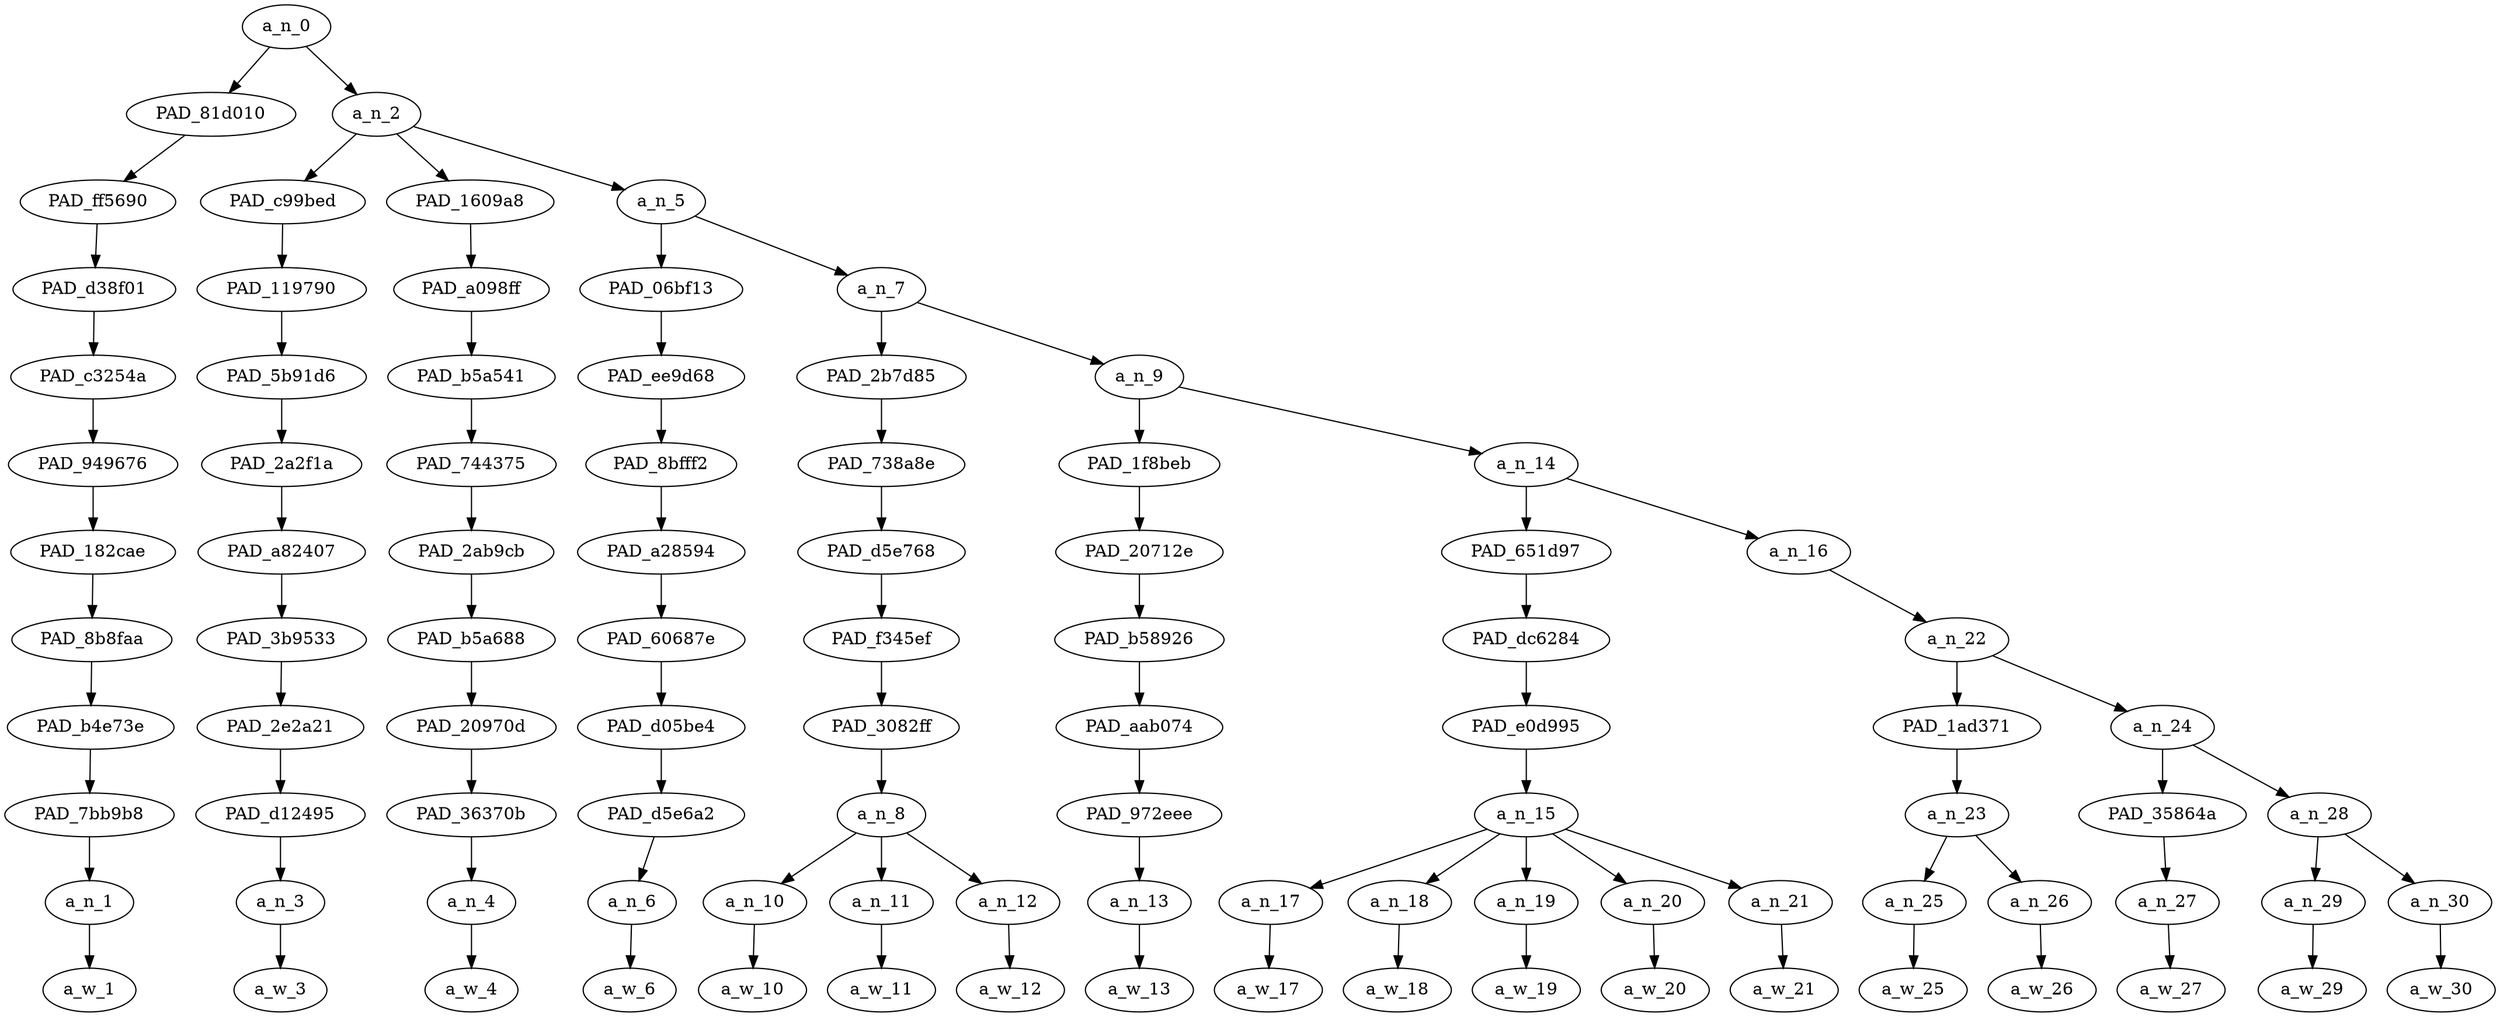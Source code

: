 strict digraph "" {
	a_n_0	[div_dir=1,
		index=0,
		level=11,
		pos="1.3606770833333333,11!",
		text_span="[0, 1, 2, 3, 4, 5, 6, 7, 8, 9, 10, 11, 12, 13, 14, 15, 16, 17]",
		value=1.00000000];
	PAD_81d010	[div_dir=1,
		index=0,
		level=10,
		pos="0.0,10!",
		text_span="[0]",
		value=0.04567191];
	a_n_0 -> PAD_81d010;
	a_n_2	[div_dir=1,
		index=1,
		level=10,
		pos="2.7213541666666665,10!",
		text_span="[1, 2, 3, 4, 5, 6, 7, 8, 9, 10, 11, 12, 13, 14, 15, 16, 17]",
		value=0.95414310];
	a_n_0 -> a_n_2;
	PAD_ff5690	[div_dir=1,
		index=0,
		level=9,
		pos="0.0,9!",
		text_span="[0]",
		value=0.04567191];
	PAD_81d010 -> PAD_ff5690;
	PAD_d38f01	[div_dir=1,
		index=0,
		level=8,
		pos="0.0,8!",
		text_span="[0]",
		value=0.04567191];
	PAD_ff5690 -> PAD_d38f01;
	PAD_c3254a	[div_dir=1,
		index=0,
		level=7,
		pos="0.0,7!",
		text_span="[0]",
		value=0.04567191];
	PAD_d38f01 -> PAD_c3254a;
	PAD_949676	[div_dir=1,
		index=0,
		level=6,
		pos="0.0,6!",
		text_span="[0]",
		value=0.04567191];
	PAD_c3254a -> PAD_949676;
	PAD_182cae	[div_dir=1,
		index=0,
		level=5,
		pos="0.0,5!",
		text_span="[0]",
		value=0.04567191];
	PAD_949676 -> PAD_182cae;
	PAD_8b8faa	[div_dir=1,
		index=0,
		level=4,
		pos="0.0,4!",
		text_span="[0]",
		value=0.04567191];
	PAD_182cae -> PAD_8b8faa;
	PAD_b4e73e	[div_dir=1,
		index=0,
		level=3,
		pos="0.0,3!",
		text_span="[0]",
		value=0.04567191];
	PAD_8b8faa -> PAD_b4e73e;
	PAD_7bb9b8	[div_dir=1,
		index=0,
		level=2,
		pos="0.0,2!",
		text_span="[0]",
		value=0.04567191];
	PAD_b4e73e -> PAD_7bb9b8;
	a_n_1	[div_dir=1,
		index=0,
		level=1,
		pos="0.0,1!",
		text_span="[0]",
		value=0.04567191];
	PAD_7bb9b8 -> a_n_1;
	a_w_1	[div_dir=0,
		index=0,
		level=0,
		pos="0,0!",
		text_span="[0]",
		value="<user>"];
	a_n_1 -> a_w_1;
	PAD_c99bed	[div_dir=-1,
		index=1,
		level=9,
		pos="1.0,9!",
		text_span="[1]",
		value=0.06887013];
	a_n_2 -> PAD_c99bed;
	PAD_1609a8	[div_dir=-1,
		index=2,
		level=9,
		pos="2.0,9!",
		text_span="[2]",
		value=0.05997177];
	a_n_2 -> PAD_1609a8;
	a_n_5	[div_dir=1,
		index=3,
		level=9,
		pos="5.1640625,9!",
		text_span="[3, 4, 5, 6, 7, 8, 9, 10, 11, 12, 13, 14, 15, 16, 17]",
		value=0.82513009];
	a_n_2 -> a_n_5;
	PAD_119790	[div_dir=-1,
		index=1,
		level=8,
		pos="1.0,8!",
		text_span="[1]",
		value=0.06887013];
	PAD_c99bed -> PAD_119790;
	PAD_5b91d6	[div_dir=-1,
		index=1,
		level=7,
		pos="1.0,7!",
		text_span="[1]",
		value=0.06887013];
	PAD_119790 -> PAD_5b91d6;
	PAD_2a2f1a	[div_dir=-1,
		index=1,
		level=6,
		pos="1.0,6!",
		text_span="[1]",
		value=0.06887013];
	PAD_5b91d6 -> PAD_2a2f1a;
	PAD_a82407	[div_dir=-1,
		index=1,
		level=5,
		pos="1.0,5!",
		text_span="[1]",
		value=0.06887013];
	PAD_2a2f1a -> PAD_a82407;
	PAD_3b9533	[div_dir=-1,
		index=1,
		level=4,
		pos="1.0,4!",
		text_span="[1]",
		value=0.06887013];
	PAD_a82407 -> PAD_3b9533;
	PAD_2e2a21	[div_dir=-1,
		index=1,
		level=3,
		pos="1.0,3!",
		text_span="[1]",
		value=0.06887013];
	PAD_3b9533 -> PAD_2e2a21;
	PAD_d12495	[div_dir=-1,
		index=1,
		level=2,
		pos="1.0,2!",
		text_span="[1]",
		value=0.06887013];
	PAD_2e2a21 -> PAD_d12495;
	a_n_3	[div_dir=-1,
		index=1,
		level=1,
		pos="1.0,1!",
		text_span="[1]",
		value=0.06887013];
	PAD_d12495 -> a_n_3;
	a_w_3	[div_dir=0,
		index=1,
		level=0,
		pos="1,0!",
		text_span="[1]",
		value=add];
	a_n_3 -> a_w_3;
	PAD_a098ff	[div_dir=-1,
		index=2,
		level=8,
		pos="2.0,8!",
		text_span="[2]",
		value=0.05997177];
	PAD_1609a8 -> PAD_a098ff;
	PAD_b5a541	[div_dir=-1,
		index=2,
		level=7,
		pos="2.0,7!",
		text_span="[2]",
		value=0.05997177];
	PAD_a098ff -> PAD_b5a541;
	PAD_744375	[div_dir=-1,
		index=2,
		level=6,
		pos="2.0,6!",
		text_span="[2]",
		value=0.05997177];
	PAD_b5a541 -> PAD_744375;
	PAD_2ab9cb	[div_dir=-1,
		index=2,
		level=5,
		pos="2.0,5!",
		text_span="[2]",
		value=0.05997177];
	PAD_744375 -> PAD_2ab9cb;
	PAD_b5a688	[div_dir=-1,
		index=2,
		level=4,
		pos="2.0,4!",
		text_span="[2]",
		value=0.05997177];
	PAD_2ab9cb -> PAD_b5a688;
	PAD_20970d	[div_dir=-1,
		index=2,
		level=3,
		pos="2.0,3!",
		text_span="[2]",
		value=0.05997177];
	PAD_b5a688 -> PAD_20970d;
	PAD_36370b	[div_dir=-1,
		index=2,
		level=2,
		pos="2.0,2!",
		text_span="[2]",
		value=0.05997177];
	PAD_20970d -> PAD_36370b;
	a_n_4	[div_dir=-1,
		index=2,
		level=1,
		pos="2.0,1!",
		text_span="[2]",
		value=0.05997177];
	PAD_36370b -> a_n_4;
	a_w_4	[div_dir=0,
		index=2,
		level=0,
		pos="2,0!",
		text_span="[2]",
		value=ironic];
	a_n_4 -> a_w_4;
	PAD_06bf13	[div_dir=-1,
		index=3,
		level=8,
		pos="3.0,8!",
		text_span="[3]",
		value=0.03268657];
	a_n_5 -> PAD_06bf13;
	a_n_7	[div_dir=1,
		index=4,
		level=8,
		pos="7.328125,8!",
		text_span="[4, 5, 6, 7, 8, 9, 10, 11, 12, 13, 14, 15, 16, 17]",
		value=0.79214674];
	a_n_5 -> a_n_7;
	PAD_ee9d68	[div_dir=-1,
		index=3,
		level=7,
		pos="3.0,7!",
		text_span="[3]",
		value=0.03268657];
	PAD_06bf13 -> PAD_ee9d68;
	PAD_8bfff2	[div_dir=-1,
		index=3,
		level=6,
		pos="3.0,6!",
		text_span="[3]",
		value=0.03268657];
	PAD_ee9d68 -> PAD_8bfff2;
	PAD_a28594	[div_dir=-1,
		index=3,
		level=5,
		pos="3.0,5!",
		text_span="[3]",
		value=0.03268657];
	PAD_8bfff2 -> PAD_a28594;
	PAD_60687e	[div_dir=-1,
		index=3,
		level=4,
		pos="3.0,4!",
		text_span="[3]",
		value=0.03268657];
	PAD_a28594 -> PAD_60687e;
	PAD_d05be4	[div_dir=-1,
		index=3,
		level=3,
		pos="3.0,3!",
		text_span="[3]",
		value=0.03268657];
	PAD_60687e -> PAD_d05be4;
	PAD_d5e6a2	[div_dir=-1,
		index=3,
		level=2,
		pos="3.0,2!",
		text_span="[3]",
		value=0.03268657];
	PAD_d05be4 -> PAD_d5e6a2;
	a_n_6	[div_dir=-1,
		index=3,
		level=1,
		pos="3.0,1!",
		text_span="[3]",
		value=0.03268657];
	PAD_d5e6a2 -> a_n_6;
	a_w_6	[div_dir=0,
		index=3,
		level=0,
		pos="3,0!",
		text_span="[3]",
		value=as];
	a_n_6 -> a_w_6;
	PAD_2b7d85	[div_dir=1,
		index=4,
		level=7,
		pos="5.0,7!",
		text_span="[4, 5, 6]",
		value=0.21165043];
	a_n_7 -> PAD_2b7d85;
	a_n_9	[div_dir=1,
		index=5,
		level=7,
		pos="9.65625,7!",
		text_span="[7, 8, 9, 10, 11, 12, 13, 14, 15, 16, 17]",
		value=0.58017995];
	a_n_7 -> a_n_9;
	PAD_738a8e	[div_dir=1,
		index=4,
		level=6,
		pos="5.0,6!",
		text_span="[4, 5, 6]",
		value=0.21165043];
	PAD_2b7d85 -> PAD_738a8e;
	PAD_d5e768	[div_dir=1,
		index=4,
		level=5,
		pos="5.0,5!",
		text_span="[4, 5, 6]",
		value=0.21165043];
	PAD_738a8e -> PAD_d5e768;
	PAD_f345ef	[div_dir=1,
		index=4,
		level=4,
		pos="5.0,4!",
		text_span="[4, 5, 6]",
		value=0.21165043];
	PAD_d5e768 -> PAD_f345ef;
	PAD_3082ff	[div_dir=1,
		index=4,
		level=3,
		pos="5.0,3!",
		text_span="[4, 5, 6]",
		value=0.21165043];
	PAD_f345ef -> PAD_3082ff;
	a_n_8	[div_dir=1,
		index=4,
		level=2,
		pos="5.0,2!",
		text_span="[4, 5, 6]",
		value=0.21165043];
	PAD_3082ff -> a_n_8;
	a_n_10	[div_dir=1,
		index=4,
		level=1,
		pos="4.0,1!",
		text_span="[4]",
		value=0.03373729];
	a_n_8 -> a_n_10;
	a_n_11	[div_dir=-1,
		index=5,
		level=1,
		pos="5.0,1!",
		text_span="[5]",
		value=0.09814345];
	a_n_8 -> a_n_11;
	a_n_12	[div_dir=1,
		index=6,
		level=1,
		pos="6.0,1!",
		text_span="[6]",
		value=0.07962652];
	a_n_8 -> a_n_12;
	a_w_10	[div_dir=0,
		index=4,
		level=0,
		pos="4,0!",
		text_span="[4]",
		value=the];
	a_n_10 -> a_w_10;
	a_w_11	[div_dir=0,
		index=5,
		level=0,
		pos="5,0!",
		text_span="[5]",
		value=fake];
	a_n_11 -> a_w_11;
	a_w_12	[div_dir=0,
		index=6,
		level=0,
		pos="6,0!",
		text_span="[6]",
		value=judge];
	a_n_12 -> a_w_12;
	PAD_1f8beb	[div_dir=1,
		index=5,
		level=6,
		pos="7.0,6!",
		text_span="[7]",
		value=0.03597183];
	a_n_9 -> PAD_1f8beb;
	a_n_14	[div_dir=1,
		index=6,
		level=6,
		pos="12.3125,6!",
		text_span="[8, 9, 10, 11, 12, 13, 14, 15, 16, 17]",
		value=0.54392589];
	a_n_9 -> a_n_14;
	PAD_20712e	[div_dir=1,
		index=5,
		level=5,
		pos="7.0,5!",
		text_span="[7]",
		value=0.03597183];
	PAD_1f8beb -> PAD_20712e;
	PAD_b58926	[div_dir=1,
		index=5,
		level=4,
		pos="7.0,4!",
		text_span="[7]",
		value=0.03597183];
	PAD_20712e -> PAD_b58926;
	PAD_aab074	[div_dir=1,
		index=5,
		level=3,
		pos="7.0,3!",
		text_span="[7]",
		value=0.03597183];
	PAD_b58926 -> PAD_aab074;
	PAD_972eee	[div_dir=1,
		index=5,
		level=2,
		pos="7.0,2!",
		text_span="[7]",
		value=0.03597183];
	PAD_aab074 -> PAD_972eee;
	a_n_13	[div_dir=1,
		index=7,
		level=1,
		pos="7.0,1!",
		text_span="[7]",
		value=0.03597183];
	PAD_972eee -> a_n_13;
	a_w_13	[div_dir=0,
		index=7,
		level=0,
		pos="7,0!",
		text_span="[7]",
		value=is];
	a_n_13 -> a_w_13;
	PAD_651d97	[div_dir=-1,
		index=6,
		level=5,
		pos="10.0,5!",
		text_span="[8, 9, 10, 11, 12]",
		value=0.26562981];
	a_n_14 -> PAD_651d97;
	a_n_16	[div_dir=1,
		index=7,
		level=5,
		pos="14.625,5!",
		text_span="[13, 14, 15, 16, 17]",
		value=0.27803269];
	a_n_14 -> a_n_16;
	PAD_dc6284	[div_dir=-1,
		index=6,
		level=4,
		pos="10.0,4!",
		text_span="[8, 9, 10, 11, 12]",
		value=0.26562981];
	PAD_651d97 -> PAD_dc6284;
	PAD_e0d995	[div_dir=-1,
		index=6,
		level=3,
		pos="10.0,3!",
		text_span="[8, 9, 10, 11, 12]",
		value=0.26562981];
	PAD_dc6284 -> PAD_e0d995;
	a_n_15	[div_dir=-1,
		index=6,
		level=2,
		pos="10.0,2!",
		text_span="[8, 9, 10, 11, 12]",
		value=0.26562981];
	PAD_e0d995 -> a_n_15;
	a_n_17	[div_dir=-1,
		index=8,
		level=1,
		pos="8.0,1!",
		text_span="[8]",
		value=0.03249133];
	a_n_15 -> a_n_17;
	a_n_18	[div_dir=-1,
		index=9,
		level=1,
		pos="9.0,1!",
		text_span="[9]",
		value=0.03413600];
	a_n_15 -> a_n_18;
	a_n_19	[div_dir=1,
		index=10,
		level=1,
		pos="10.0,1!",
		text_span="[10]",
		value=0.05425420];
	a_n_15 -> a_n_19;
	a_n_20	[div_dir=1,
		index=11,
		level=1,
		pos="11.0,1!",
		text_span="[11]",
		value=0.08535677];
	a_n_15 -> a_n_20;
	a_n_21	[div_dir=-1,
		index=12,
		level=1,
		pos="12.0,1!",
		text_span="[12]",
		value=0.05931849];
	a_n_15 -> a_n_21;
	a_w_17	[div_dir=0,
		index=8,
		level=0,
		pos="8,0!",
		text_span="[8]",
		value=a];
	a_n_17 -> a_w_17;
	a_w_18	[div_dir=0,
		index=9,
		level=0,
		pos="9,0!",
		text_span="[9]",
		value=first];
	a_n_18 -> a_w_18;
	a_w_19	[div_dir=0,
		index=10,
		level=0,
		pos="10,0!",
		text_span="[10]",
		value=generation];
	a_n_19 -> a_w_19;
	a_w_20	[div_dir=0,
		index=11,
		level=0,
		pos="11,0!",
		text_span="[11]",
		value=lebanese];
	a_n_20 -> a_w_20;
	a_w_21	[div_dir=0,
		index=12,
		level=0,
		pos="12,0!",
		text_span="[12]",
		value=american];
	a_n_21 -> a_w_21;
	a_n_22	[div_dir=1,
		index=7,
		level=4,
		pos="14.625,4!",
		text_span="[13, 14, 15, 16, 17]",
		value=0.27757494];
	a_n_16 -> a_n_22;
	PAD_1ad371	[div_dir=1,
		index=7,
		level=3,
		pos="13.5,3!",
		text_span="[13, 14]",
		value=0.10031922];
	a_n_22 -> PAD_1ad371;
	a_n_24	[div_dir=1,
		index=8,
		level=3,
		pos="15.75,3!",
		text_span="[15, 16, 17]",
		value=0.17679798];
	a_n_22 -> a_n_24;
	a_n_23	[div_dir=1,
		index=7,
		level=2,
		pos="13.5,2!",
		text_span="[13, 14]",
		value=0.10031922];
	PAD_1ad371 -> a_n_23;
	a_n_25	[div_dir=1,
		index=13,
		level=1,
		pos="13.0,1!",
		text_span="[13]",
		value=0.04316167];
	a_n_23 -> a_n_25;
	a_n_26	[div_dir=1,
		index=14,
		level=1,
		pos="14.0,1!",
		text_span="[14]",
		value=0.05673066];
	a_n_23 -> a_n_26;
	a_w_25	[div_dir=0,
		index=13,
		level=0,
		pos="13,0!",
		text_span="[13]",
		value=her];
	a_n_25 -> a_w_25;
	a_w_26	[div_dir=0,
		index=14,
		level=0,
		pos="14,0!",
		text_span="[14]",
		value=parents];
	a_n_26 -> a_w_26;
	PAD_35864a	[div_dir=1,
		index=8,
		level=2,
		pos="15.0,2!",
		text_span="[15]",
		value=0.04132995];
	a_n_24 -> PAD_35864a;
	a_n_28	[div_dir=1,
		index=9,
		level=2,
		pos="16.5,2!",
		text_span="[16, 17]",
		value=0.13522940];
	a_n_24 -> a_n_28;
	a_n_27	[div_dir=1,
		index=15,
		level=1,
		pos="15.0,1!",
		text_span="[15]",
		value=0.04132995];
	PAD_35864a -> a_n_27;
	a_w_27	[div_dir=0,
		index=15,
		level=0,
		pos="15,0!",
		text_span="[15]",
		value=were];
	a_n_27 -> a_w_27;
	a_n_29	[div_dir=1,
		index=16,
		level=1,
		pos="16.0,1!",
		text_span="[16]",
		value=0.05472093];
	a_n_28 -> a_n_29;
	a_n_30	[div_dir=-1,
		index=17,
		level=1,
		pos="17.0,1!",
		text_span="[17]",
		value=0.08029359];
	a_n_28 -> a_n_30;
	a_w_29	[div_dir=0,
		index=16,
		level=0,
		pos="16,0!",
		text_span="[16]",
		value=lebanese1];
	a_n_29 -> a_w_29;
	a_w_30	[div_dir=0,
		index=17,
		level=0,
		pos="17,0!",
		text_span="[17]",
		value=immigrants];
	a_n_30 -> a_w_30;
}
